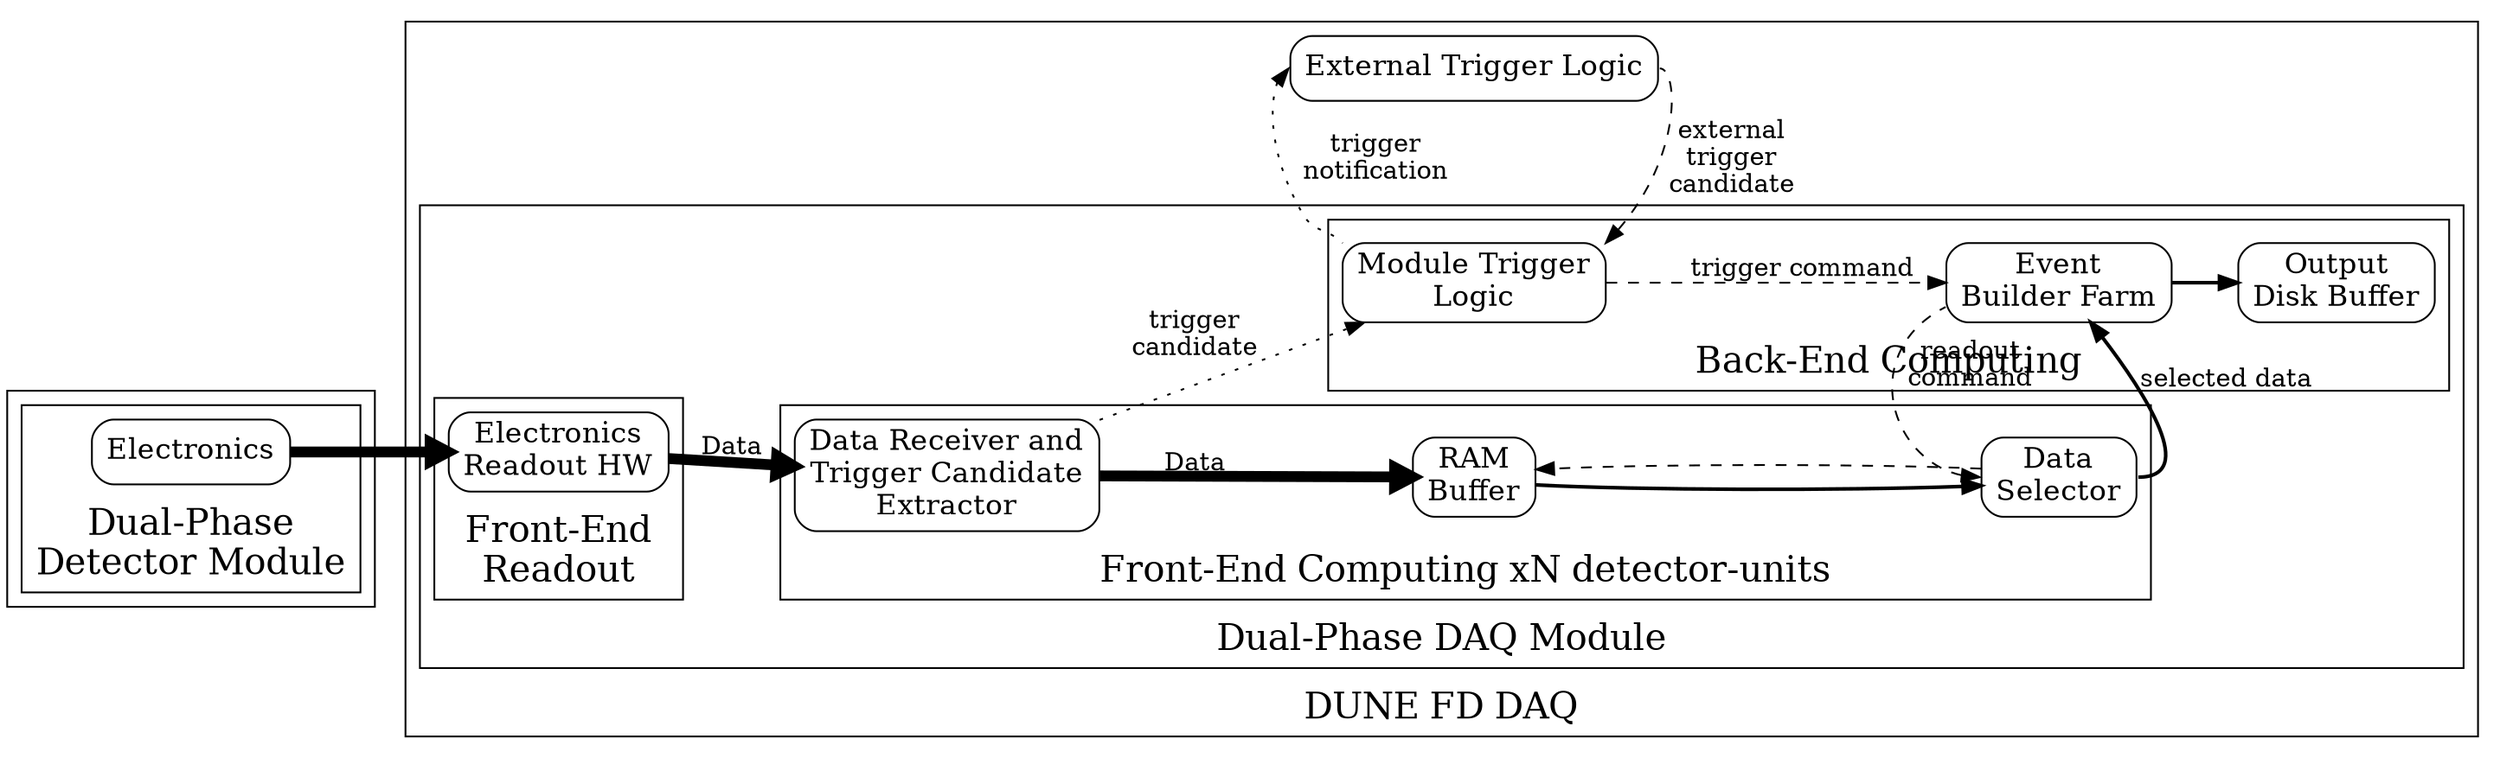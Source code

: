 // Note, this is the Dual-Phase equivalent to daq-overview-sp.dot
// The two are almost identical and should be kept in sync.
digraph top {
        graph[compound=true,ordering=out,splines=true,layout=dot,rankdir=LR,fontsize=20];
        node[shape=box,style="rounded",fontsize=16];

        subgraph cluster_dets{
                subgraph cluster_det1{
                        label="Dual-Phase\nDetector Module";
                        labelloc=bottom;
                        
                        elec1[label="Electronics"];
                }
        }
        subgraph cluster_daqs{
                label="DUNE FD DAQ";
                labelloc=bottom;
                
                subgraph cluster_daq1 {
                        label="Dual-Phase DAQ Module";
                        labelloc=bottom;
                        
                        subgraph cluster_fero1 {
                                label="Front-End\nReadout";
                                fero1[label="Electronics\nReadout HW"];
                        }
                        subgraph cluster_fecomp1 {
                                label="Front-End Computing xN detector-units";
                                labelloc=bottom;
                                
                                receive1[label="Data Receiver and\nTrigger Candidate\nExtractor"];
                                buffer1[label="RAM\nBuffer"];
                                selector1[label="Data\nSelector"];
                        }
                        subgraph cluster_becomp1 {
                                label="Back-End Computing";
                                labelloc=bottom;
                                
                                mtl1[label="Module Trigger\nLogic"];
                                eb1[label="Event\nBuilder Farm"];
                                disk1[label="Output\nDisk Buffer"];
                        }
                        
                }
                gtl[label="External Trigger Logic"];
                
        }

        // full raw data
        edge[penwidth=6];
        elec1->fero1;
        
        fero1->receive1[label="Data"];

        receive1->buffer1[label="\nData\n"];

        // trigger primitives
        edge[penwidth=1,style=dotted]

        receive1->mtl1[label="\n\ntrigger\ncandidate"];

        // trigger commands
        edge[penwidth=1,style=dashed]
        mtl1->eb1[label="\ntrigger command\n"];
        eb1->selector1:w[label="readout\ncommand\n\n"];
        selector1->buffer1;

        
        // Selected readout
        edge[penwidth=2,style=solid]
        buffer1->selector1;
        selector1:e->eb1[label="selected data"];
        eb1->disk1;
        
        // global trigger primitives
        edge[penwidth=1,style=dotted]
        mtl1:nw->gtl:w[label="trigger\nnotification\n\n"];
        
        // global trigger commands
        edge[penwidth=1,style=dashed]
        gtl:e->mtl1:ne[label="external\ntrigger\ncandidate\n\n"];
        
        edge[style=invis];
        receive1->gtl;
}

